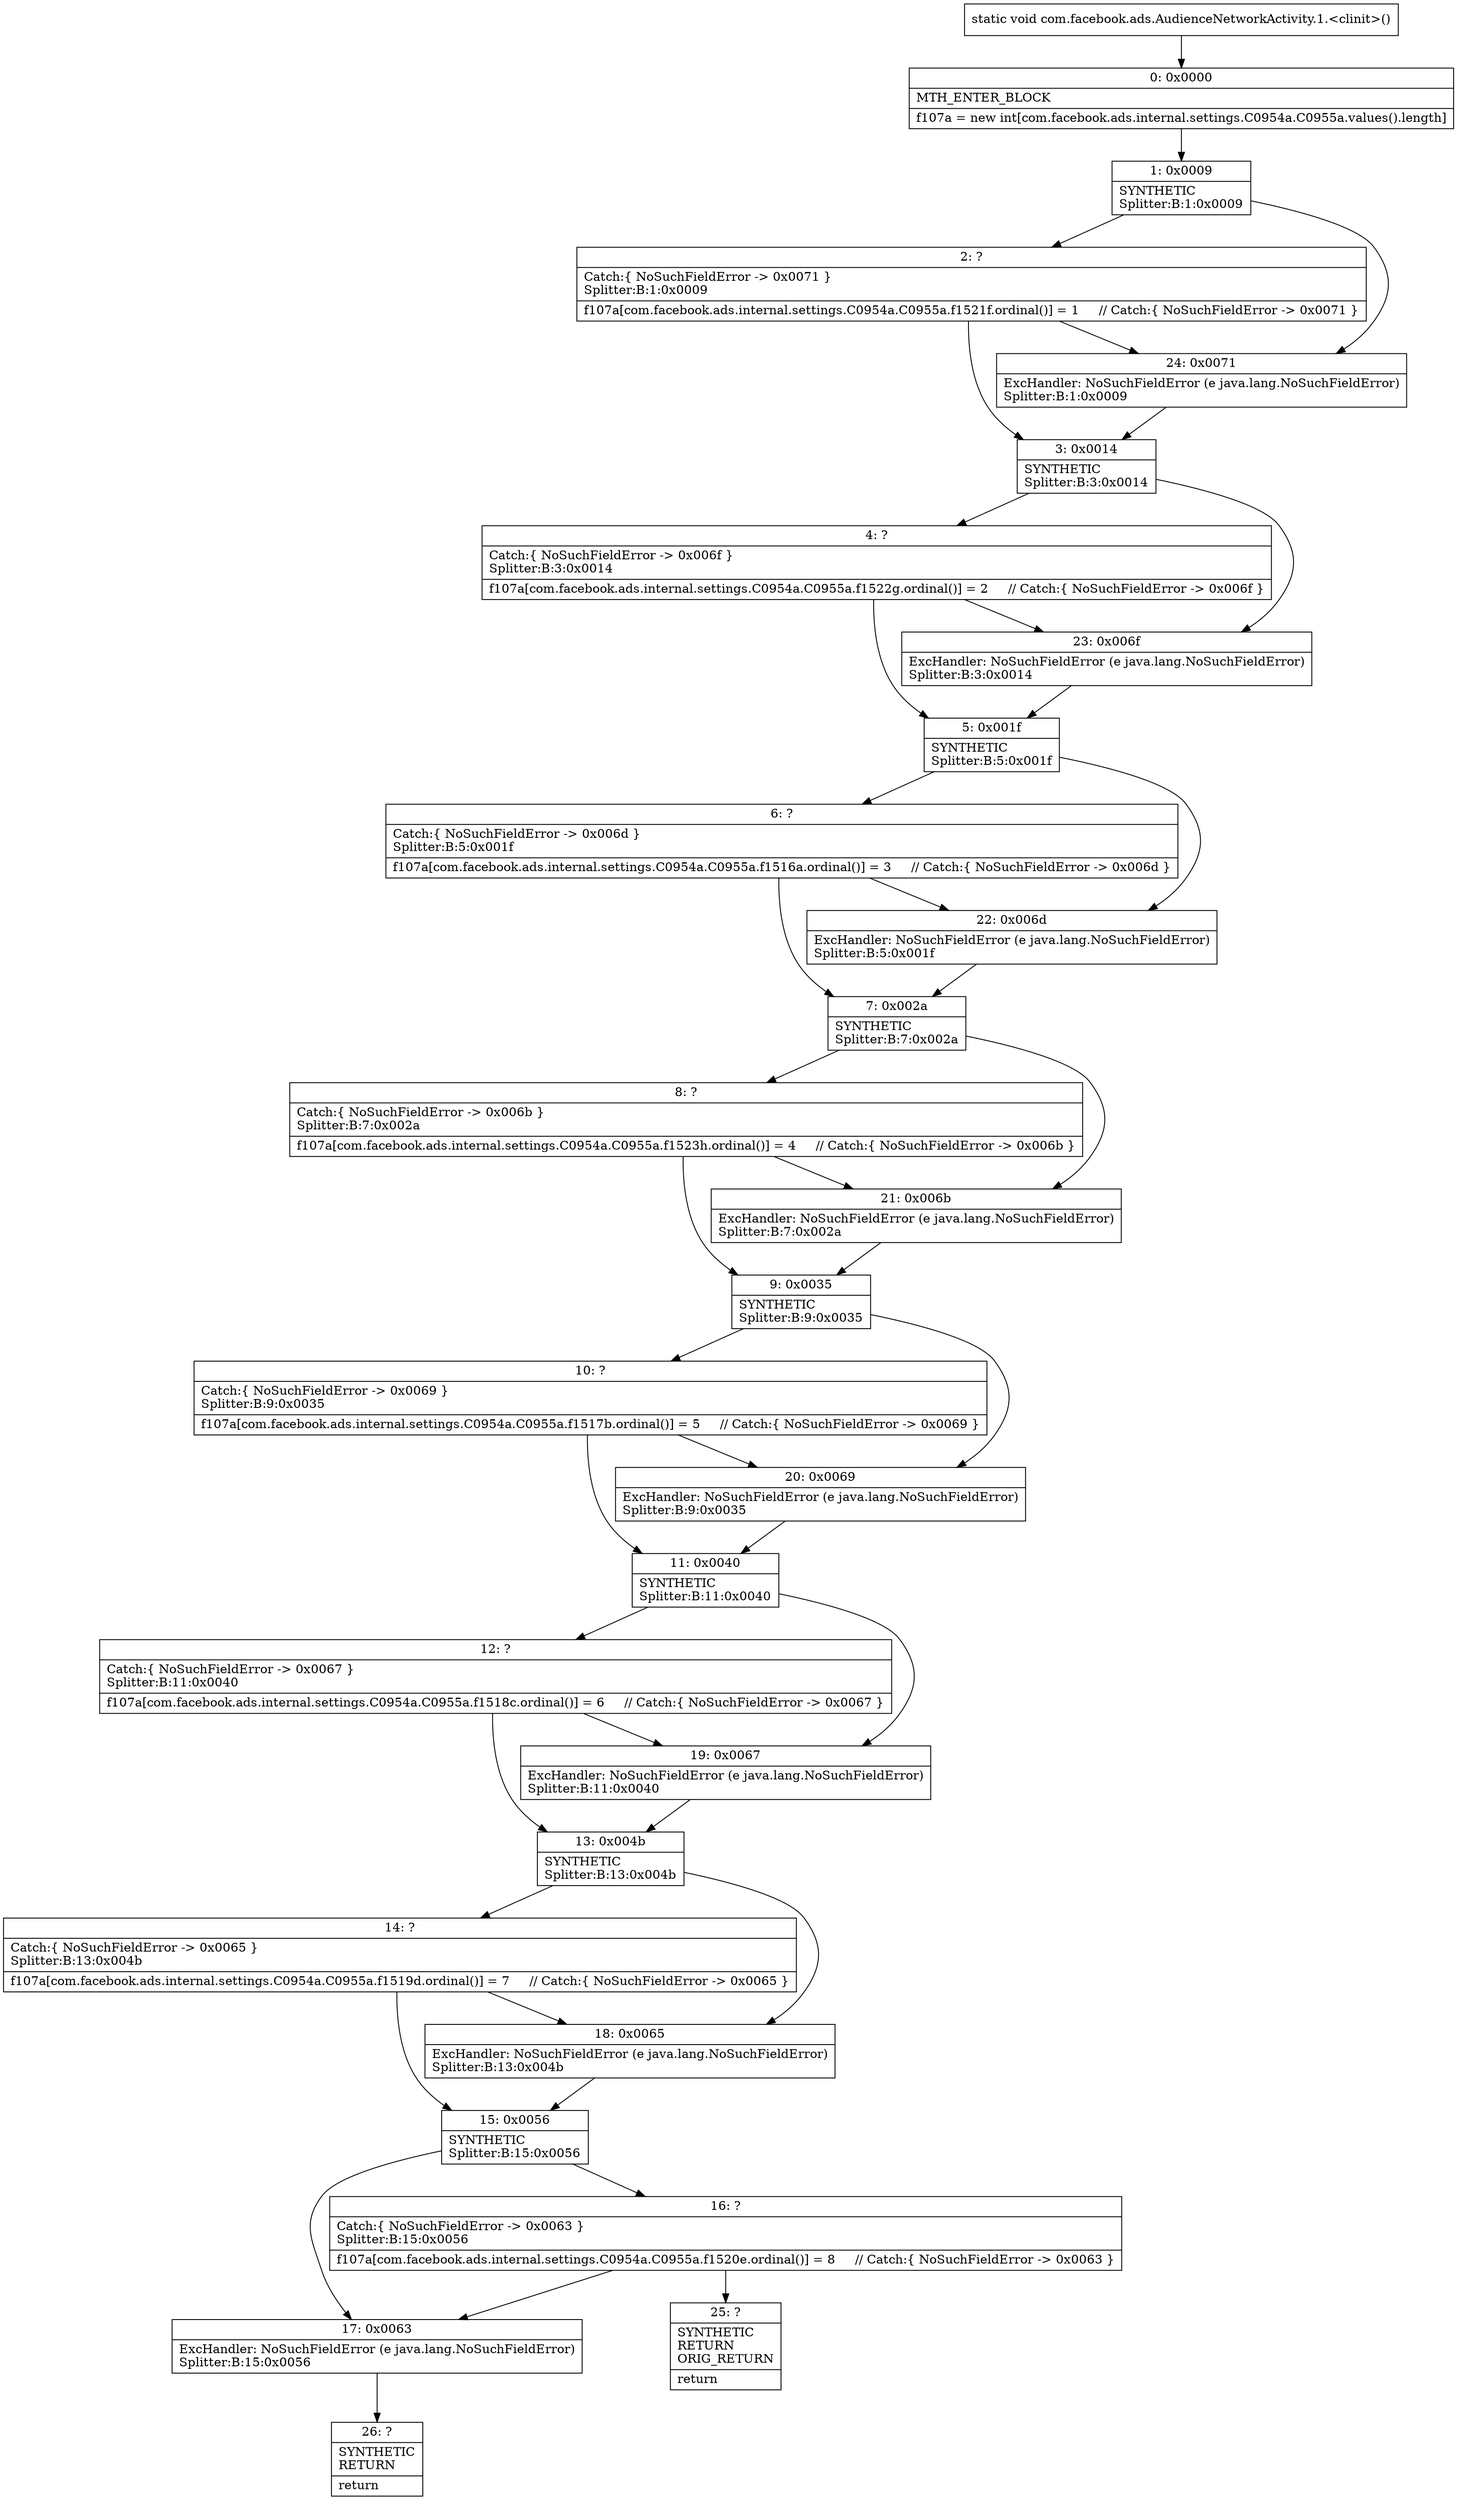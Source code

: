 digraph "CFG forcom.facebook.ads.AudienceNetworkActivity.1.\<clinit\>()V" {
Node_0 [shape=record,label="{0\:\ 0x0000|MTH_ENTER_BLOCK\l|f107a = new int[com.facebook.ads.internal.settings.C0954a.C0955a.values().length]\l}"];
Node_1 [shape=record,label="{1\:\ 0x0009|SYNTHETIC\lSplitter:B:1:0x0009\l}"];
Node_2 [shape=record,label="{2\:\ ?|Catch:\{ NoSuchFieldError \-\> 0x0071 \}\lSplitter:B:1:0x0009\l|f107a[com.facebook.ads.internal.settings.C0954a.C0955a.f1521f.ordinal()] = 1     \/\/ Catch:\{ NoSuchFieldError \-\> 0x0071 \}\l}"];
Node_3 [shape=record,label="{3\:\ 0x0014|SYNTHETIC\lSplitter:B:3:0x0014\l}"];
Node_4 [shape=record,label="{4\:\ ?|Catch:\{ NoSuchFieldError \-\> 0x006f \}\lSplitter:B:3:0x0014\l|f107a[com.facebook.ads.internal.settings.C0954a.C0955a.f1522g.ordinal()] = 2     \/\/ Catch:\{ NoSuchFieldError \-\> 0x006f \}\l}"];
Node_5 [shape=record,label="{5\:\ 0x001f|SYNTHETIC\lSplitter:B:5:0x001f\l}"];
Node_6 [shape=record,label="{6\:\ ?|Catch:\{ NoSuchFieldError \-\> 0x006d \}\lSplitter:B:5:0x001f\l|f107a[com.facebook.ads.internal.settings.C0954a.C0955a.f1516a.ordinal()] = 3     \/\/ Catch:\{ NoSuchFieldError \-\> 0x006d \}\l}"];
Node_7 [shape=record,label="{7\:\ 0x002a|SYNTHETIC\lSplitter:B:7:0x002a\l}"];
Node_8 [shape=record,label="{8\:\ ?|Catch:\{ NoSuchFieldError \-\> 0x006b \}\lSplitter:B:7:0x002a\l|f107a[com.facebook.ads.internal.settings.C0954a.C0955a.f1523h.ordinal()] = 4     \/\/ Catch:\{ NoSuchFieldError \-\> 0x006b \}\l}"];
Node_9 [shape=record,label="{9\:\ 0x0035|SYNTHETIC\lSplitter:B:9:0x0035\l}"];
Node_10 [shape=record,label="{10\:\ ?|Catch:\{ NoSuchFieldError \-\> 0x0069 \}\lSplitter:B:9:0x0035\l|f107a[com.facebook.ads.internal.settings.C0954a.C0955a.f1517b.ordinal()] = 5     \/\/ Catch:\{ NoSuchFieldError \-\> 0x0069 \}\l}"];
Node_11 [shape=record,label="{11\:\ 0x0040|SYNTHETIC\lSplitter:B:11:0x0040\l}"];
Node_12 [shape=record,label="{12\:\ ?|Catch:\{ NoSuchFieldError \-\> 0x0067 \}\lSplitter:B:11:0x0040\l|f107a[com.facebook.ads.internal.settings.C0954a.C0955a.f1518c.ordinal()] = 6     \/\/ Catch:\{ NoSuchFieldError \-\> 0x0067 \}\l}"];
Node_13 [shape=record,label="{13\:\ 0x004b|SYNTHETIC\lSplitter:B:13:0x004b\l}"];
Node_14 [shape=record,label="{14\:\ ?|Catch:\{ NoSuchFieldError \-\> 0x0065 \}\lSplitter:B:13:0x004b\l|f107a[com.facebook.ads.internal.settings.C0954a.C0955a.f1519d.ordinal()] = 7     \/\/ Catch:\{ NoSuchFieldError \-\> 0x0065 \}\l}"];
Node_15 [shape=record,label="{15\:\ 0x0056|SYNTHETIC\lSplitter:B:15:0x0056\l}"];
Node_16 [shape=record,label="{16\:\ ?|Catch:\{ NoSuchFieldError \-\> 0x0063 \}\lSplitter:B:15:0x0056\l|f107a[com.facebook.ads.internal.settings.C0954a.C0955a.f1520e.ordinal()] = 8     \/\/ Catch:\{ NoSuchFieldError \-\> 0x0063 \}\l}"];
Node_17 [shape=record,label="{17\:\ 0x0063|ExcHandler: NoSuchFieldError (e java.lang.NoSuchFieldError)\lSplitter:B:15:0x0056\l}"];
Node_18 [shape=record,label="{18\:\ 0x0065|ExcHandler: NoSuchFieldError (e java.lang.NoSuchFieldError)\lSplitter:B:13:0x004b\l}"];
Node_19 [shape=record,label="{19\:\ 0x0067|ExcHandler: NoSuchFieldError (e java.lang.NoSuchFieldError)\lSplitter:B:11:0x0040\l}"];
Node_20 [shape=record,label="{20\:\ 0x0069|ExcHandler: NoSuchFieldError (e java.lang.NoSuchFieldError)\lSplitter:B:9:0x0035\l}"];
Node_21 [shape=record,label="{21\:\ 0x006b|ExcHandler: NoSuchFieldError (e java.lang.NoSuchFieldError)\lSplitter:B:7:0x002a\l}"];
Node_22 [shape=record,label="{22\:\ 0x006d|ExcHandler: NoSuchFieldError (e java.lang.NoSuchFieldError)\lSplitter:B:5:0x001f\l}"];
Node_23 [shape=record,label="{23\:\ 0x006f|ExcHandler: NoSuchFieldError (e java.lang.NoSuchFieldError)\lSplitter:B:3:0x0014\l}"];
Node_24 [shape=record,label="{24\:\ 0x0071|ExcHandler: NoSuchFieldError (e java.lang.NoSuchFieldError)\lSplitter:B:1:0x0009\l}"];
Node_25 [shape=record,label="{25\:\ ?|SYNTHETIC\lRETURN\lORIG_RETURN\l|return\l}"];
Node_26 [shape=record,label="{26\:\ ?|SYNTHETIC\lRETURN\l|return\l}"];
MethodNode[shape=record,label="{static void com.facebook.ads.AudienceNetworkActivity.1.\<clinit\>() }"];
MethodNode -> Node_0;
Node_0 -> Node_1;
Node_1 -> Node_2;
Node_1 -> Node_24;
Node_2 -> Node_3;
Node_2 -> Node_24;
Node_3 -> Node_4;
Node_3 -> Node_23;
Node_4 -> Node_5;
Node_4 -> Node_23;
Node_5 -> Node_6;
Node_5 -> Node_22;
Node_6 -> Node_7;
Node_6 -> Node_22;
Node_7 -> Node_8;
Node_7 -> Node_21;
Node_8 -> Node_9;
Node_8 -> Node_21;
Node_9 -> Node_10;
Node_9 -> Node_20;
Node_10 -> Node_11;
Node_10 -> Node_20;
Node_11 -> Node_12;
Node_11 -> Node_19;
Node_12 -> Node_13;
Node_12 -> Node_19;
Node_13 -> Node_14;
Node_13 -> Node_18;
Node_14 -> Node_15;
Node_14 -> Node_18;
Node_15 -> Node_16;
Node_15 -> Node_17;
Node_16 -> Node_17;
Node_16 -> Node_25;
Node_17 -> Node_26;
Node_18 -> Node_15;
Node_19 -> Node_13;
Node_20 -> Node_11;
Node_21 -> Node_9;
Node_22 -> Node_7;
Node_23 -> Node_5;
Node_24 -> Node_3;
}

